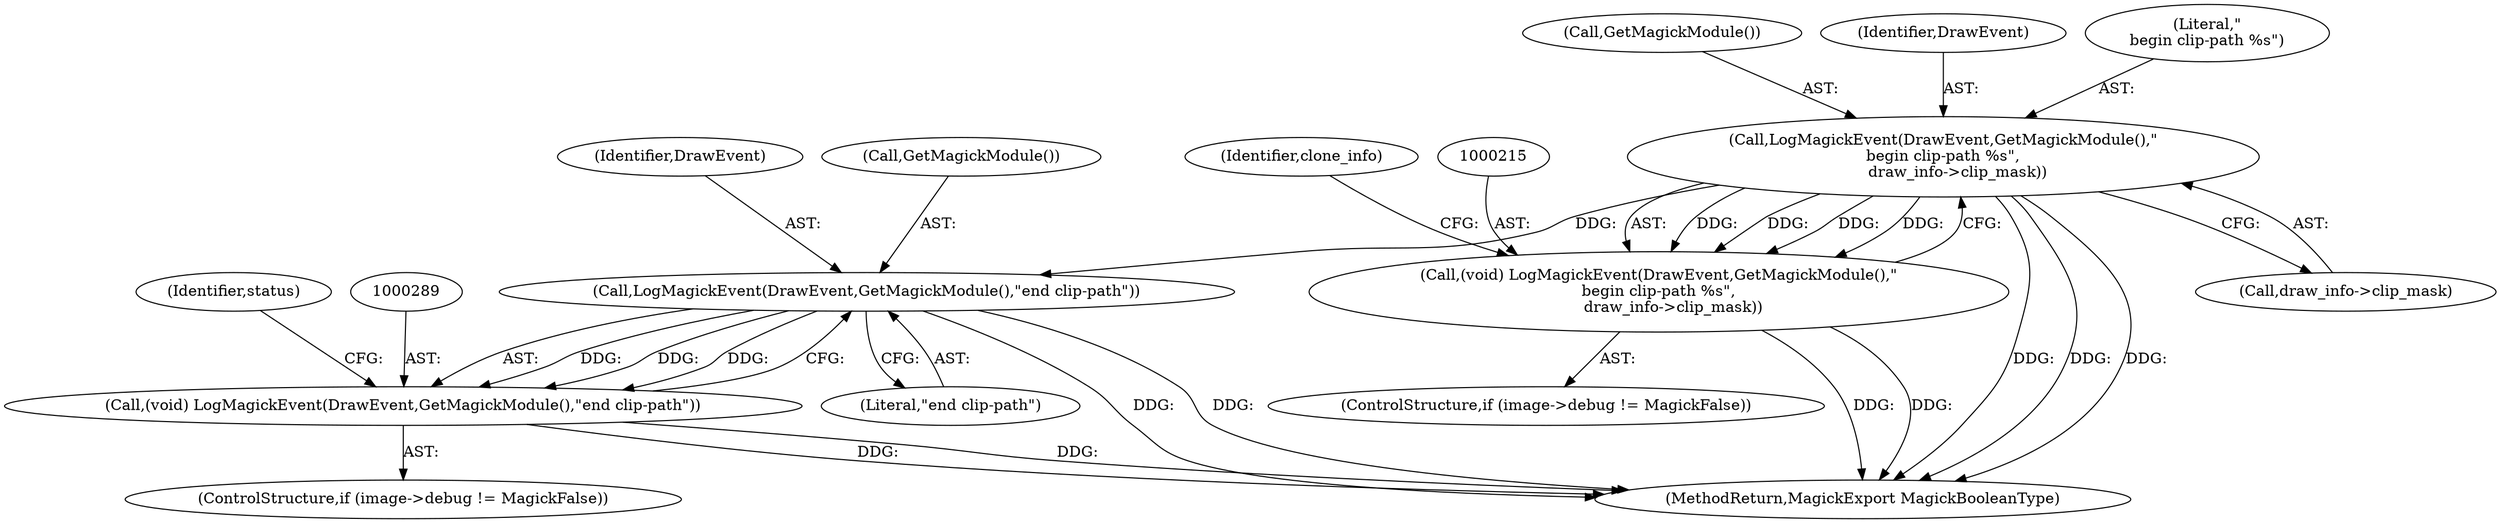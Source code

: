 digraph "0_ImageMagick_726812fa2fa7ce16bcf58f6e115f65427a1c0950@pointer" {
"1000216" [label="(Call,LogMagickEvent(DrawEvent,GetMagickModule(),\"\nbegin clip-path %s\",\n      draw_info->clip_mask))"];
"1000214" [label="(Call,(void) LogMagickEvent(DrawEvent,GetMagickModule(),\"\nbegin clip-path %s\",\n      draw_info->clip_mask))"];
"1000290" [label="(Call,LogMagickEvent(DrawEvent,GetMagickModule(),\"end clip-path\"))"];
"1000288" [label="(Call,(void) LogMagickEvent(DrawEvent,GetMagickModule(),\"end clip-path\"))"];
"1000293" [label="(Literal,\"end clip-path\")"];
"1000224" [label="(Identifier,clone_info)"];
"1000291" [label="(Identifier,DrawEvent)"];
"1000208" [label="(ControlStructure,if (image->debug != MagickFalse))"];
"1000214" [label="(Call,(void) LogMagickEvent(DrawEvent,GetMagickModule(),\"\nbegin clip-path %s\",\n      draw_info->clip_mask))"];
"1000301" [label="(MethodReturn,MagickExport MagickBooleanType)"];
"1000220" [label="(Call,draw_info->clip_mask)"];
"1000218" [label="(Call,GetMagickModule())"];
"1000288" [label="(Call,(void) LogMagickEvent(DrawEvent,GetMagickModule(),\"end clip-path\"))"];
"1000216" [label="(Call,LogMagickEvent(DrawEvent,GetMagickModule(),\"\nbegin clip-path %s\",\n      draw_info->clip_mask))"];
"1000282" [label="(ControlStructure,if (image->debug != MagickFalse))"];
"1000217" [label="(Identifier,DrawEvent)"];
"1000292" [label="(Call,GetMagickModule())"];
"1000297" [label="(Identifier,status)"];
"1000219" [label="(Literal,\"\nbegin clip-path %s\")"];
"1000290" [label="(Call,LogMagickEvent(DrawEvent,GetMagickModule(),\"end clip-path\"))"];
"1000216" -> "1000214"  [label="AST: "];
"1000216" -> "1000220"  [label="CFG: "];
"1000217" -> "1000216"  [label="AST: "];
"1000218" -> "1000216"  [label="AST: "];
"1000219" -> "1000216"  [label="AST: "];
"1000220" -> "1000216"  [label="AST: "];
"1000214" -> "1000216"  [label="CFG: "];
"1000216" -> "1000301"  [label="DDG: "];
"1000216" -> "1000301"  [label="DDG: "];
"1000216" -> "1000301"  [label="DDG: "];
"1000216" -> "1000214"  [label="DDG: "];
"1000216" -> "1000214"  [label="DDG: "];
"1000216" -> "1000214"  [label="DDG: "];
"1000216" -> "1000214"  [label="DDG: "];
"1000216" -> "1000290"  [label="DDG: "];
"1000214" -> "1000208"  [label="AST: "];
"1000215" -> "1000214"  [label="AST: "];
"1000224" -> "1000214"  [label="CFG: "];
"1000214" -> "1000301"  [label="DDG: "];
"1000214" -> "1000301"  [label="DDG: "];
"1000290" -> "1000288"  [label="AST: "];
"1000290" -> "1000293"  [label="CFG: "];
"1000291" -> "1000290"  [label="AST: "];
"1000292" -> "1000290"  [label="AST: "];
"1000293" -> "1000290"  [label="AST: "];
"1000288" -> "1000290"  [label="CFG: "];
"1000290" -> "1000301"  [label="DDG: "];
"1000290" -> "1000301"  [label="DDG: "];
"1000290" -> "1000288"  [label="DDG: "];
"1000290" -> "1000288"  [label="DDG: "];
"1000290" -> "1000288"  [label="DDG: "];
"1000288" -> "1000282"  [label="AST: "];
"1000289" -> "1000288"  [label="AST: "];
"1000297" -> "1000288"  [label="CFG: "];
"1000288" -> "1000301"  [label="DDG: "];
"1000288" -> "1000301"  [label="DDG: "];
}
